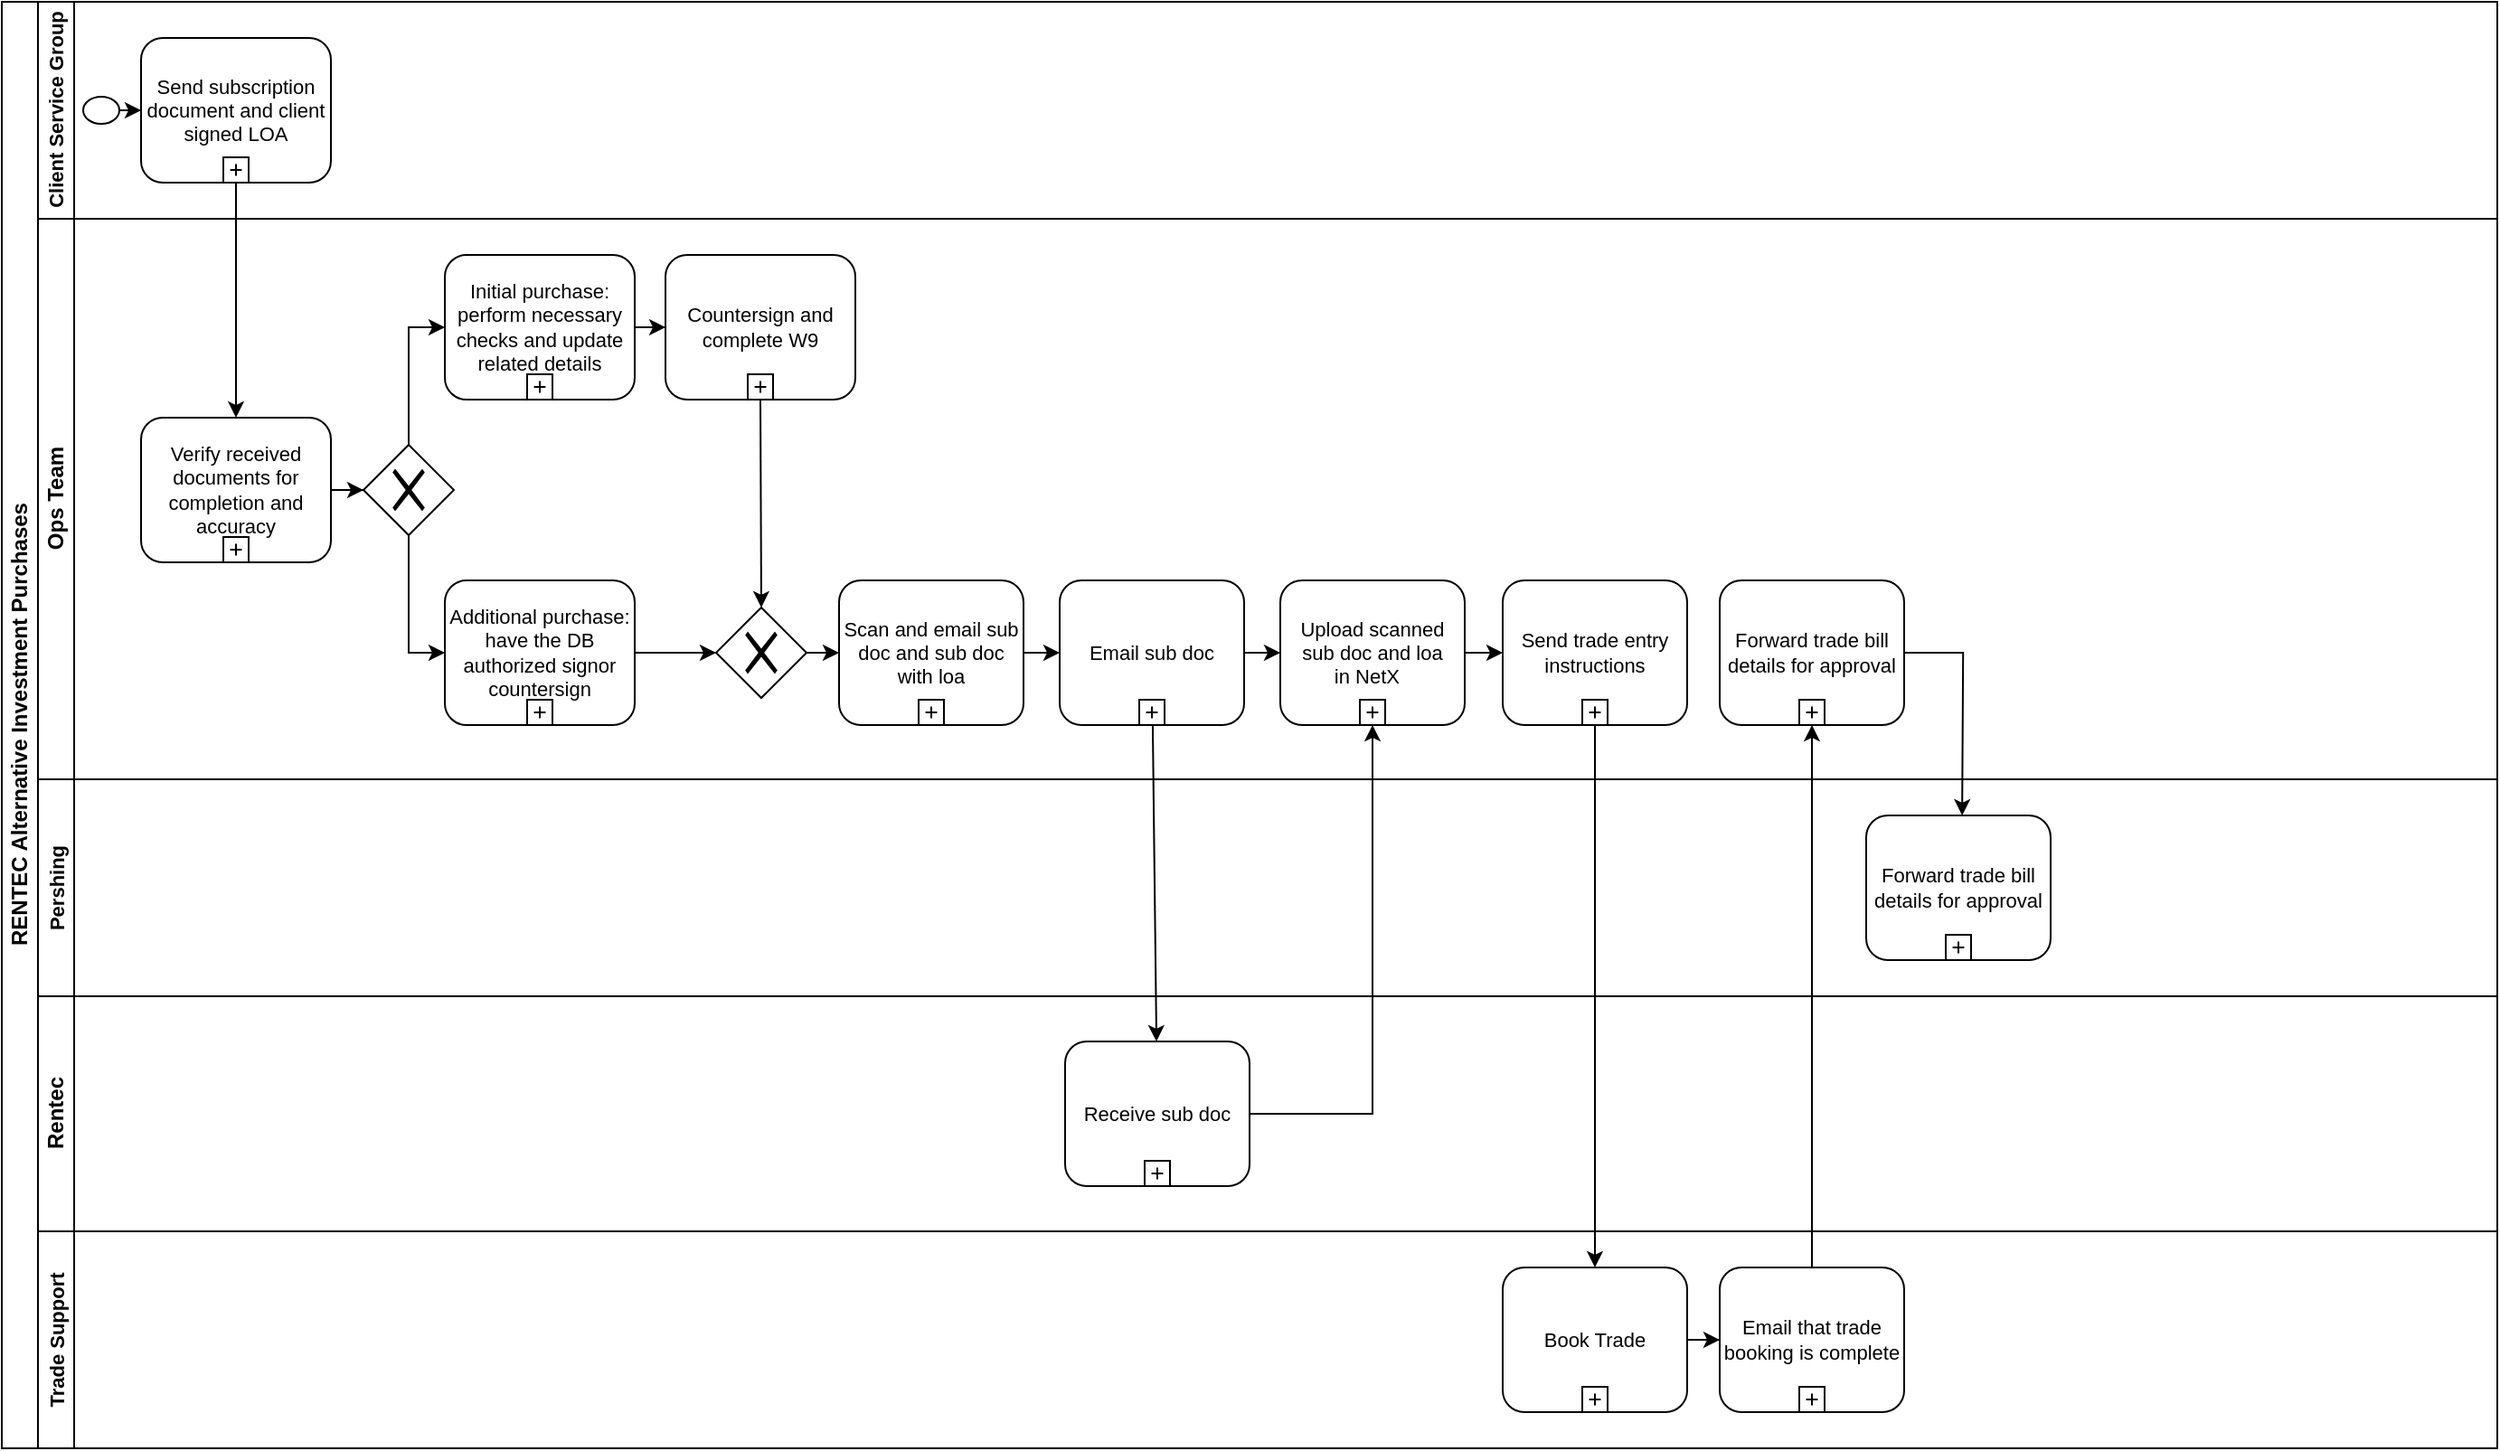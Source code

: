 <mxfile version="12.9.12" type="github">
  <diagram id="prtHgNgQTEPvFCAcTncT" name="Page-1">
    <mxGraphModel dx="1157" dy="643" grid="1" gridSize="10" guides="1" tooltips="1" connect="1" arrows="1" fold="1" page="1" pageScale="1" pageWidth="1400" pageHeight="850" math="0" shadow="0">
      <root>
        <mxCell id="0" />
        <mxCell id="1" parent="0" />
        <mxCell id="dNxyNK7c78bLwvsdeMH5-19" value="RENTEC Alternative Investment Purchases" style="swimlane;html=1;childLayout=stackLayout;resizeParent=1;resizeParentMax=0;horizontal=0;startSize=20;horizontalStack=0;" parent="1" vertex="1">
          <mxGeometry x="10" y="10" width="1380" height="800" as="geometry" />
        </mxCell>
        <mxCell id="dNxyNK7c78bLwvsdeMH5-20" value="Client Service Group" style="swimlane;html=1;startSize=20;horizontal=0;fontSize=11;" parent="dNxyNK7c78bLwvsdeMH5-19" vertex="1">
          <mxGeometry x="20" width="1360" height="120" as="geometry" />
        </mxCell>
        <mxCell id="yQS6I_NQXeDQ-WpkQ5g4-4" value="" style="edgeStyle=orthogonalEdgeStyle;rounded=0;orthogonalLoop=1;jettySize=auto;html=1;fontSize=11;" edge="1" parent="dNxyNK7c78bLwvsdeMH5-20" source="yQS6I_NQXeDQ-WpkQ5g4-1" target="yQS6I_NQXeDQ-WpkQ5g4-2">
          <mxGeometry relative="1" as="geometry" />
        </mxCell>
        <mxCell id="yQS6I_NQXeDQ-WpkQ5g4-1" value="" style="shape=mxgraph.bpmn.shape;html=1;verticalLabelPosition=bottom;labelBackgroundColor=#ffffff;verticalAlign=top;align=center;perimeter=ellipsePerimeter;outlineConnect=0;outline=standard;symbol=general;fontSize=11;" vertex="1" parent="dNxyNK7c78bLwvsdeMH5-20">
          <mxGeometry x="25" y="52.5" width="20" height="15" as="geometry" />
        </mxCell>
        <mxCell id="yQS6I_NQXeDQ-WpkQ5g4-2" value="Send subscription document and client signed LOA" style="html=1;whiteSpace=wrap;rounded=1;dropTarget=0;fontSize=11;" vertex="1" parent="dNxyNK7c78bLwvsdeMH5-20">
          <mxGeometry x="57" y="20" width="105" height="80" as="geometry" />
        </mxCell>
        <mxCell id="yQS6I_NQXeDQ-WpkQ5g4-3" value="" style="html=1;shape=plus;outlineConnect=0;" vertex="1" parent="yQS6I_NQXeDQ-WpkQ5g4-2">
          <mxGeometry x="0.5" y="1" width="14" height="14" relative="1" as="geometry">
            <mxPoint x="-7" y="-14" as="offset" />
          </mxGeometry>
        </mxCell>
        <mxCell id="dNxyNK7c78bLwvsdeMH5-21" value="Ops Team" style="swimlane;html=1;startSize=20;horizontal=0;" parent="dNxyNK7c78bLwvsdeMH5-19" vertex="1">
          <mxGeometry x="20" y="120" width="1360" height="310" as="geometry" />
        </mxCell>
        <mxCell id="yQS6I_NQXeDQ-WpkQ5g4-10" value="" style="edgeStyle=orthogonalEdgeStyle;rounded=0;orthogonalLoop=1;jettySize=auto;html=1;fontSize=11;" edge="1" parent="dNxyNK7c78bLwvsdeMH5-21" source="yQS6I_NQXeDQ-WpkQ5g4-5" target="yQS6I_NQXeDQ-WpkQ5g4-8">
          <mxGeometry relative="1" as="geometry" />
        </mxCell>
        <mxCell id="yQS6I_NQXeDQ-WpkQ5g4-20" value="" style="edgeStyle=orthogonalEdgeStyle;rounded=0;orthogonalLoop=1;jettySize=auto;html=1;fontSize=11;" edge="1" parent="dNxyNK7c78bLwvsdeMH5-21" source="yQS6I_NQXeDQ-WpkQ5g4-12" target="yQS6I_NQXeDQ-WpkQ5g4-18">
          <mxGeometry relative="1" as="geometry" />
        </mxCell>
        <mxCell id="yQS6I_NQXeDQ-WpkQ5g4-12" value="Initial purchase: perform necessary checks and update related details" style="html=1;whiteSpace=wrap;rounded=1;dropTarget=0;fontSize=11;" vertex="1" parent="dNxyNK7c78bLwvsdeMH5-21">
          <mxGeometry x="225" y="20" width="105" height="80" as="geometry" />
        </mxCell>
        <mxCell id="yQS6I_NQXeDQ-WpkQ5g4-13" value="" style="html=1;shape=plus;outlineConnect=0;" vertex="1" parent="yQS6I_NQXeDQ-WpkQ5g4-12">
          <mxGeometry x="0.5" y="1" width="14" height="14" relative="1" as="geometry">
            <mxPoint x="-7" y="-14" as="offset" />
          </mxGeometry>
        </mxCell>
        <mxCell id="yQS6I_NQXeDQ-WpkQ5g4-16" style="edgeStyle=orthogonalEdgeStyle;rounded=0;orthogonalLoop=1;jettySize=auto;html=1;exitX=0.5;exitY=0;exitDx=0;exitDy=0;entryX=0;entryY=0.5;entryDx=0;entryDy=0;fontSize=11;" edge="1" parent="dNxyNK7c78bLwvsdeMH5-21" source="yQS6I_NQXeDQ-WpkQ5g4-8" target="yQS6I_NQXeDQ-WpkQ5g4-12">
          <mxGeometry relative="1" as="geometry" />
        </mxCell>
        <mxCell id="yQS6I_NQXeDQ-WpkQ5g4-17" style="edgeStyle=orthogonalEdgeStyle;rounded=0;orthogonalLoop=1;jettySize=auto;html=1;exitX=0.5;exitY=1;exitDx=0;exitDy=0;entryX=0;entryY=0.5;entryDx=0;entryDy=0;fontSize=11;" edge="1" parent="dNxyNK7c78bLwvsdeMH5-21" source="yQS6I_NQXeDQ-WpkQ5g4-8" target="yQS6I_NQXeDQ-WpkQ5g4-14">
          <mxGeometry relative="1" as="geometry" />
        </mxCell>
        <mxCell id="yQS6I_NQXeDQ-WpkQ5g4-18" value="Countersign and complete W9" style="html=1;whiteSpace=wrap;rounded=1;dropTarget=0;fontSize=11;" vertex="1" parent="dNxyNK7c78bLwvsdeMH5-21">
          <mxGeometry x="347" y="20" width="105" height="80" as="geometry" />
        </mxCell>
        <mxCell id="yQS6I_NQXeDQ-WpkQ5g4-19" value="" style="html=1;shape=plus;outlineConnect=0;" vertex="1" parent="yQS6I_NQXeDQ-WpkQ5g4-18">
          <mxGeometry x="0.5" y="1" width="14" height="14" relative="1" as="geometry">
            <mxPoint x="-7" y="-14" as="offset" />
          </mxGeometry>
        </mxCell>
        <mxCell id="yQS6I_NQXeDQ-WpkQ5g4-24" style="rounded=0;orthogonalLoop=1;jettySize=auto;html=1;exitX=0.5;exitY=1;exitDx=0;exitDy=0;entryX=0.5;entryY=0;entryDx=0;entryDy=0;fontSize=11;" edge="1" parent="yQS6I_NQXeDQ-WpkQ5g4-18" source="yQS6I_NQXeDQ-WpkQ5g4-19" target="yQS6I_NQXeDQ-WpkQ5g4-21">
          <mxGeometry relative="1" as="geometry" />
        </mxCell>
        <mxCell id="yQS6I_NQXeDQ-WpkQ5g4-8" value="" style="shape=mxgraph.bpmn.shape;html=1;verticalLabelPosition=bottom;labelBackgroundColor=#ffffff;verticalAlign=top;align=center;perimeter=rhombusPerimeter;background=gateway;outlineConnect=0;outline=none;symbol=exclusiveGw;fontSize=11;" vertex="1" parent="dNxyNK7c78bLwvsdeMH5-21">
          <mxGeometry x="180" y="125" width="50" height="50" as="geometry" />
        </mxCell>
        <mxCell id="yQS6I_NQXeDQ-WpkQ5g4-5" value="Verify received documents for completion and accuracy" style="html=1;whiteSpace=wrap;rounded=1;dropTarget=0;fontSize=11;" vertex="1" parent="dNxyNK7c78bLwvsdeMH5-21">
          <mxGeometry x="57" y="110" width="105" height="80" as="geometry" />
        </mxCell>
        <mxCell id="yQS6I_NQXeDQ-WpkQ5g4-6" value="" style="html=1;shape=plus;outlineConnect=0;" vertex="1" parent="yQS6I_NQXeDQ-WpkQ5g4-5">
          <mxGeometry x="0.5" y="1" width="14" height="14" relative="1" as="geometry">
            <mxPoint x="-7" y="-14" as="offset" />
          </mxGeometry>
        </mxCell>
        <mxCell id="yQS6I_NQXeDQ-WpkQ5g4-22" value="" style="edgeStyle=orthogonalEdgeStyle;rounded=0;orthogonalLoop=1;jettySize=auto;html=1;fontSize=11;" edge="1" parent="dNxyNK7c78bLwvsdeMH5-21" source="yQS6I_NQXeDQ-WpkQ5g4-14" target="yQS6I_NQXeDQ-WpkQ5g4-21">
          <mxGeometry relative="1" as="geometry" />
        </mxCell>
        <mxCell id="yQS6I_NQXeDQ-WpkQ5g4-36" value="" style="edgeStyle=none;rounded=0;orthogonalLoop=1;jettySize=auto;html=1;fontSize=11;" edge="1" parent="dNxyNK7c78bLwvsdeMH5-21" source="yQS6I_NQXeDQ-WpkQ5g4-28" target="yQS6I_NQXeDQ-WpkQ5g4-34">
          <mxGeometry relative="1" as="geometry" />
        </mxCell>
        <mxCell id="yQS6I_NQXeDQ-WpkQ5g4-45" value="" style="edgeStyle=orthogonalEdgeStyle;rounded=0;orthogonalLoop=1;jettySize=auto;html=1;fontSize=11;" edge="1" parent="dNxyNK7c78bLwvsdeMH5-21" source="yQS6I_NQXeDQ-WpkQ5g4-34" target="yQS6I_NQXeDQ-WpkQ5g4-43">
          <mxGeometry relative="1" as="geometry" />
        </mxCell>
        <mxCell id="yQS6I_NQXeDQ-WpkQ5g4-59" value="Forward trade bill details for approval" style="html=1;whiteSpace=wrap;rounded=1;dropTarget=0;fontSize=11;" vertex="1" parent="dNxyNK7c78bLwvsdeMH5-21">
          <mxGeometry x="930" y="200" width="102" height="80" as="geometry" />
        </mxCell>
        <mxCell id="yQS6I_NQXeDQ-WpkQ5g4-60" value="" style="html=1;shape=plus;outlineConnect=0;" vertex="1" parent="yQS6I_NQXeDQ-WpkQ5g4-59">
          <mxGeometry x="0.5" y="1" width="14" height="14" relative="1" as="geometry">
            <mxPoint x="-7" y="-14" as="offset" />
          </mxGeometry>
        </mxCell>
        <mxCell id="yQS6I_NQXeDQ-WpkQ5g4-43" value="Send trade entry instructions" style="html=1;whiteSpace=wrap;rounded=1;dropTarget=0;fontSize=11;" vertex="1" parent="dNxyNK7c78bLwvsdeMH5-21">
          <mxGeometry x="810" y="200" width="102" height="80" as="geometry" />
        </mxCell>
        <mxCell id="yQS6I_NQXeDQ-WpkQ5g4-44" value="" style="html=1;shape=plus;outlineConnect=0;" vertex="1" parent="yQS6I_NQXeDQ-WpkQ5g4-43">
          <mxGeometry x="0.5" y="1" width="14" height="14" relative="1" as="geometry">
            <mxPoint x="-7" y="-14" as="offset" />
          </mxGeometry>
        </mxCell>
        <mxCell id="yQS6I_NQXeDQ-WpkQ5g4-34" value="Upload scanned sub doc and loa in&amp;nbsp;NetX &amp;nbsp;" style="html=1;whiteSpace=wrap;rounded=1;dropTarget=0;fontSize=11;" vertex="1" parent="dNxyNK7c78bLwvsdeMH5-21">
          <mxGeometry x="687" y="200" width="102" height="80" as="geometry" />
        </mxCell>
        <mxCell id="yQS6I_NQXeDQ-WpkQ5g4-35" value="" style="html=1;shape=plus;outlineConnect=0;" vertex="1" parent="yQS6I_NQXeDQ-WpkQ5g4-34">
          <mxGeometry x="0.5" y="1" width="14" height="14" relative="1" as="geometry">
            <mxPoint x="-7" y="-14" as="offset" />
          </mxGeometry>
        </mxCell>
        <mxCell id="yQS6I_NQXeDQ-WpkQ5g4-28" value="Email sub doc" style="html=1;whiteSpace=wrap;rounded=1;dropTarget=0;fontSize=11;" vertex="1" parent="dNxyNK7c78bLwvsdeMH5-21">
          <mxGeometry x="565" y="200" width="102" height="80" as="geometry" />
        </mxCell>
        <mxCell id="yQS6I_NQXeDQ-WpkQ5g4-29" value="" style="html=1;shape=plus;outlineConnect=0;" vertex="1" parent="yQS6I_NQXeDQ-WpkQ5g4-28">
          <mxGeometry x="0.5" y="1" width="14" height="14" relative="1" as="geometry">
            <mxPoint x="-7" y="-14" as="offset" />
          </mxGeometry>
        </mxCell>
        <mxCell id="yQS6I_NQXeDQ-WpkQ5g4-14" value="Additional purchase: have the DB authorized signor countersign" style="html=1;whiteSpace=wrap;rounded=1;dropTarget=0;fontSize=11;" vertex="1" parent="dNxyNK7c78bLwvsdeMH5-21">
          <mxGeometry x="225" y="200" width="105" height="80" as="geometry" />
        </mxCell>
        <mxCell id="yQS6I_NQXeDQ-WpkQ5g4-15" value="" style="html=1;shape=plus;outlineConnect=0;" vertex="1" parent="yQS6I_NQXeDQ-WpkQ5g4-14">
          <mxGeometry x="0.5" y="1" width="14" height="14" relative="1" as="geometry">
            <mxPoint x="-7" y="-14" as="offset" />
          </mxGeometry>
        </mxCell>
        <mxCell id="yQS6I_NQXeDQ-WpkQ5g4-27" value="" style="edgeStyle=none;rounded=0;orthogonalLoop=1;jettySize=auto;html=1;fontSize=11;" edge="1" parent="dNxyNK7c78bLwvsdeMH5-21" source="yQS6I_NQXeDQ-WpkQ5g4-21" target="yQS6I_NQXeDQ-WpkQ5g4-25">
          <mxGeometry relative="1" as="geometry" />
        </mxCell>
        <mxCell id="yQS6I_NQXeDQ-WpkQ5g4-21" value="" style="shape=mxgraph.bpmn.shape;html=1;verticalLabelPosition=bottom;labelBackgroundColor=#ffffff;verticalAlign=top;align=center;perimeter=rhombusPerimeter;background=gateway;outlineConnect=0;outline=none;symbol=exclusiveGw;fontSize=11;" vertex="1" parent="dNxyNK7c78bLwvsdeMH5-21">
          <mxGeometry x="375" y="215" width="50" height="50" as="geometry" />
        </mxCell>
        <mxCell id="yQS6I_NQXeDQ-WpkQ5g4-30" value="" style="edgeStyle=none;rounded=0;orthogonalLoop=1;jettySize=auto;html=1;fontSize=11;" edge="1" parent="dNxyNK7c78bLwvsdeMH5-21" source="yQS6I_NQXeDQ-WpkQ5g4-25" target="yQS6I_NQXeDQ-WpkQ5g4-28">
          <mxGeometry relative="1" as="geometry" />
        </mxCell>
        <mxCell id="yQS6I_NQXeDQ-WpkQ5g4-25" value="Scan and email sub doc and sub doc with loa" style="html=1;whiteSpace=wrap;rounded=1;dropTarget=0;fontSize=11;" vertex="1" parent="dNxyNK7c78bLwvsdeMH5-21">
          <mxGeometry x="443" y="200" width="102" height="80" as="geometry" />
        </mxCell>
        <mxCell id="yQS6I_NQXeDQ-WpkQ5g4-26" value="" style="html=1;shape=plus;outlineConnect=0;" vertex="1" parent="yQS6I_NQXeDQ-WpkQ5g4-25">
          <mxGeometry x="0.5" y="1" width="14" height="14" relative="1" as="geometry">
            <mxPoint x="-7" y="-14" as="offset" />
          </mxGeometry>
        </mxCell>
        <mxCell id="yQS6I_NQXeDQ-WpkQ5g4-58" value="Pershing" style="swimlane;startSize=20;horizontal=0;fontSize=11;" vertex="1" parent="dNxyNK7c78bLwvsdeMH5-19">
          <mxGeometry x="20" y="430" width="1360" height="120" as="geometry" />
        </mxCell>
        <mxCell id="yQS6I_NQXeDQ-WpkQ5g4-62" value="Forward trade bill details for approval" style="html=1;whiteSpace=wrap;rounded=1;dropTarget=0;fontSize=11;" vertex="1" parent="yQS6I_NQXeDQ-WpkQ5g4-58">
          <mxGeometry x="1011" y="20" width="102" height="80" as="geometry" />
        </mxCell>
        <mxCell id="yQS6I_NQXeDQ-WpkQ5g4-63" value="" style="html=1;shape=plus;outlineConnect=0;" vertex="1" parent="yQS6I_NQXeDQ-WpkQ5g4-62">
          <mxGeometry x="0.5" y="1" width="14" height="14" relative="1" as="geometry">
            <mxPoint x="-7" y="-14" as="offset" />
          </mxGeometry>
        </mxCell>
        <mxCell id="dNxyNK7c78bLwvsdeMH5-22" value="Rentec" style="swimlane;html=1;startSize=20;horizontal=0;" parent="dNxyNK7c78bLwvsdeMH5-19" vertex="1">
          <mxGeometry x="20" y="550" width="1360" height="130" as="geometry" />
        </mxCell>
        <mxCell id="yQS6I_NQXeDQ-WpkQ5g4-31" value="Receive sub doc" style="html=1;whiteSpace=wrap;rounded=1;dropTarget=0;fontSize=11;" vertex="1" parent="dNxyNK7c78bLwvsdeMH5-22">
          <mxGeometry x="568" y="25" width="102" height="80" as="geometry" />
        </mxCell>
        <mxCell id="yQS6I_NQXeDQ-WpkQ5g4-32" value="" style="html=1;shape=plus;outlineConnect=0;" vertex="1" parent="yQS6I_NQXeDQ-WpkQ5g4-31">
          <mxGeometry x="0.5" y="1" width="14" height="14" relative="1" as="geometry">
            <mxPoint x="-7" y="-14" as="offset" />
          </mxGeometry>
        </mxCell>
        <mxCell id="yQS6I_NQXeDQ-WpkQ5g4-7" value="" style="edgeStyle=orthogonalEdgeStyle;rounded=0;orthogonalLoop=1;jettySize=auto;html=1;fontSize=11;" edge="1" parent="dNxyNK7c78bLwvsdeMH5-19" source="yQS6I_NQXeDQ-WpkQ5g4-2" target="yQS6I_NQXeDQ-WpkQ5g4-5">
          <mxGeometry relative="1" as="geometry" />
        </mxCell>
        <mxCell id="yQS6I_NQXeDQ-WpkQ5g4-33" value="" style="edgeStyle=none;rounded=0;orthogonalLoop=1;jettySize=auto;html=1;fontSize=11;" edge="1" parent="dNxyNK7c78bLwvsdeMH5-19" source="yQS6I_NQXeDQ-WpkQ5g4-28" target="yQS6I_NQXeDQ-WpkQ5g4-31">
          <mxGeometry relative="1" as="geometry" />
        </mxCell>
        <mxCell id="yQS6I_NQXeDQ-WpkQ5g4-37" style="edgeStyle=orthogonalEdgeStyle;rounded=0;orthogonalLoop=1;jettySize=auto;html=1;exitX=1;exitY=0.5;exitDx=0;exitDy=0;entryX=0.5;entryY=1;entryDx=0;entryDy=0;fontSize=11;" edge="1" parent="dNxyNK7c78bLwvsdeMH5-19" source="yQS6I_NQXeDQ-WpkQ5g4-31" target="yQS6I_NQXeDQ-WpkQ5g4-35">
          <mxGeometry relative="1" as="geometry" />
        </mxCell>
        <mxCell id="yQS6I_NQXeDQ-WpkQ5g4-42" value="Trade Support" style="swimlane;startSize=20;horizontal=0;fontSize=11;" vertex="1" parent="dNxyNK7c78bLwvsdeMH5-19">
          <mxGeometry x="20" y="680" width="1360" height="120" as="geometry" />
        </mxCell>
        <mxCell id="yQS6I_NQXeDQ-WpkQ5g4-51" value="" style="edgeStyle=orthogonalEdgeStyle;rounded=0;orthogonalLoop=1;jettySize=auto;html=1;fontSize=11;" edge="1" parent="yQS6I_NQXeDQ-WpkQ5g4-42" source="yQS6I_NQXeDQ-WpkQ5g4-46" target="yQS6I_NQXeDQ-WpkQ5g4-49">
          <mxGeometry relative="1" as="geometry" />
        </mxCell>
        <mxCell id="yQS6I_NQXeDQ-WpkQ5g4-49" value="Email that trade booking is complete" style="html=1;whiteSpace=wrap;rounded=1;dropTarget=0;fontSize=11;" vertex="1" parent="yQS6I_NQXeDQ-WpkQ5g4-42">
          <mxGeometry x="930" y="20" width="102" height="80" as="geometry" />
        </mxCell>
        <mxCell id="yQS6I_NQXeDQ-WpkQ5g4-50" value="" style="html=1;shape=plus;outlineConnect=0;" vertex="1" parent="yQS6I_NQXeDQ-WpkQ5g4-49">
          <mxGeometry x="0.5" y="1" width="14" height="14" relative="1" as="geometry">
            <mxPoint x="-7" y="-14" as="offset" />
          </mxGeometry>
        </mxCell>
        <mxCell id="yQS6I_NQXeDQ-WpkQ5g4-46" value="Book Trade" style="html=1;whiteSpace=wrap;rounded=1;dropTarget=0;fontSize=11;" vertex="1" parent="yQS6I_NQXeDQ-WpkQ5g4-42">
          <mxGeometry x="810" y="20" width="102" height="80" as="geometry" />
        </mxCell>
        <mxCell id="yQS6I_NQXeDQ-WpkQ5g4-47" value="" style="html=1;shape=plus;outlineConnect=0;" vertex="1" parent="yQS6I_NQXeDQ-WpkQ5g4-46">
          <mxGeometry x="0.5" y="1" width="14" height="14" relative="1" as="geometry">
            <mxPoint x="-7" y="-14" as="offset" />
          </mxGeometry>
        </mxCell>
        <mxCell id="yQS6I_NQXeDQ-WpkQ5g4-48" value="" style="edgeStyle=orthogonalEdgeStyle;rounded=0;orthogonalLoop=1;jettySize=auto;html=1;fontSize=11;" edge="1" parent="dNxyNK7c78bLwvsdeMH5-19" source="yQS6I_NQXeDQ-WpkQ5g4-43" target="yQS6I_NQXeDQ-WpkQ5g4-46">
          <mxGeometry relative="1" as="geometry" />
        </mxCell>
        <mxCell id="yQS6I_NQXeDQ-WpkQ5g4-61" value="" style="edgeStyle=orthogonalEdgeStyle;rounded=0;orthogonalLoop=1;jettySize=auto;html=1;fontSize=11;" edge="1" parent="dNxyNK7c78bLwvsdeMH5-19" source="yQS6I_NQXeDQ-WpkQ5g4-49" target="yQS6I_NQXeDQ-WpkQ5g4-59">
          <mxGeometry relative="1" as="geometry" />
        </mxCell>
        <mxCell id="yQS6I_NQXeDQ-WpkQ5g4-64" value="" style="edgeStyle=orthogonalEdgeStyle;rounded=0;orthogonalLoop=1;jettySize=auto;html=1;fontSize=11;exitX=1;exitY=0.5;exitDx=0;exitDy=0;" edge="1" parent="dNxyNK7c78bLwvsdeMH5-19" source="yQS6I_NQXeDQ-WpkQ5g4-59">
          <mxGeometry relative="1" as="geometry">
            <mxPoint x="1003" y="400" as="sourcePoint" />
            <mxPoint x="1084.067" y="450" as="targetPoint" />
          </mxGeometry>
        </mxCell>
      </root>
    </mxGraphModel>
  </diagram>
</mxfile>
